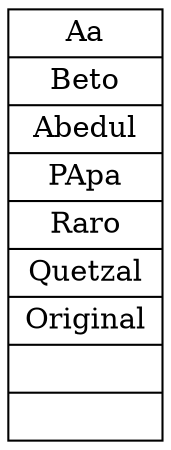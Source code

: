 digraph graficaPostrden{ 
 linkdir=LR 
 arreglo[shape= record label= "{Aa|Beto|Abedul|PApa|Raro|Quetzal|Original||}"];
}
